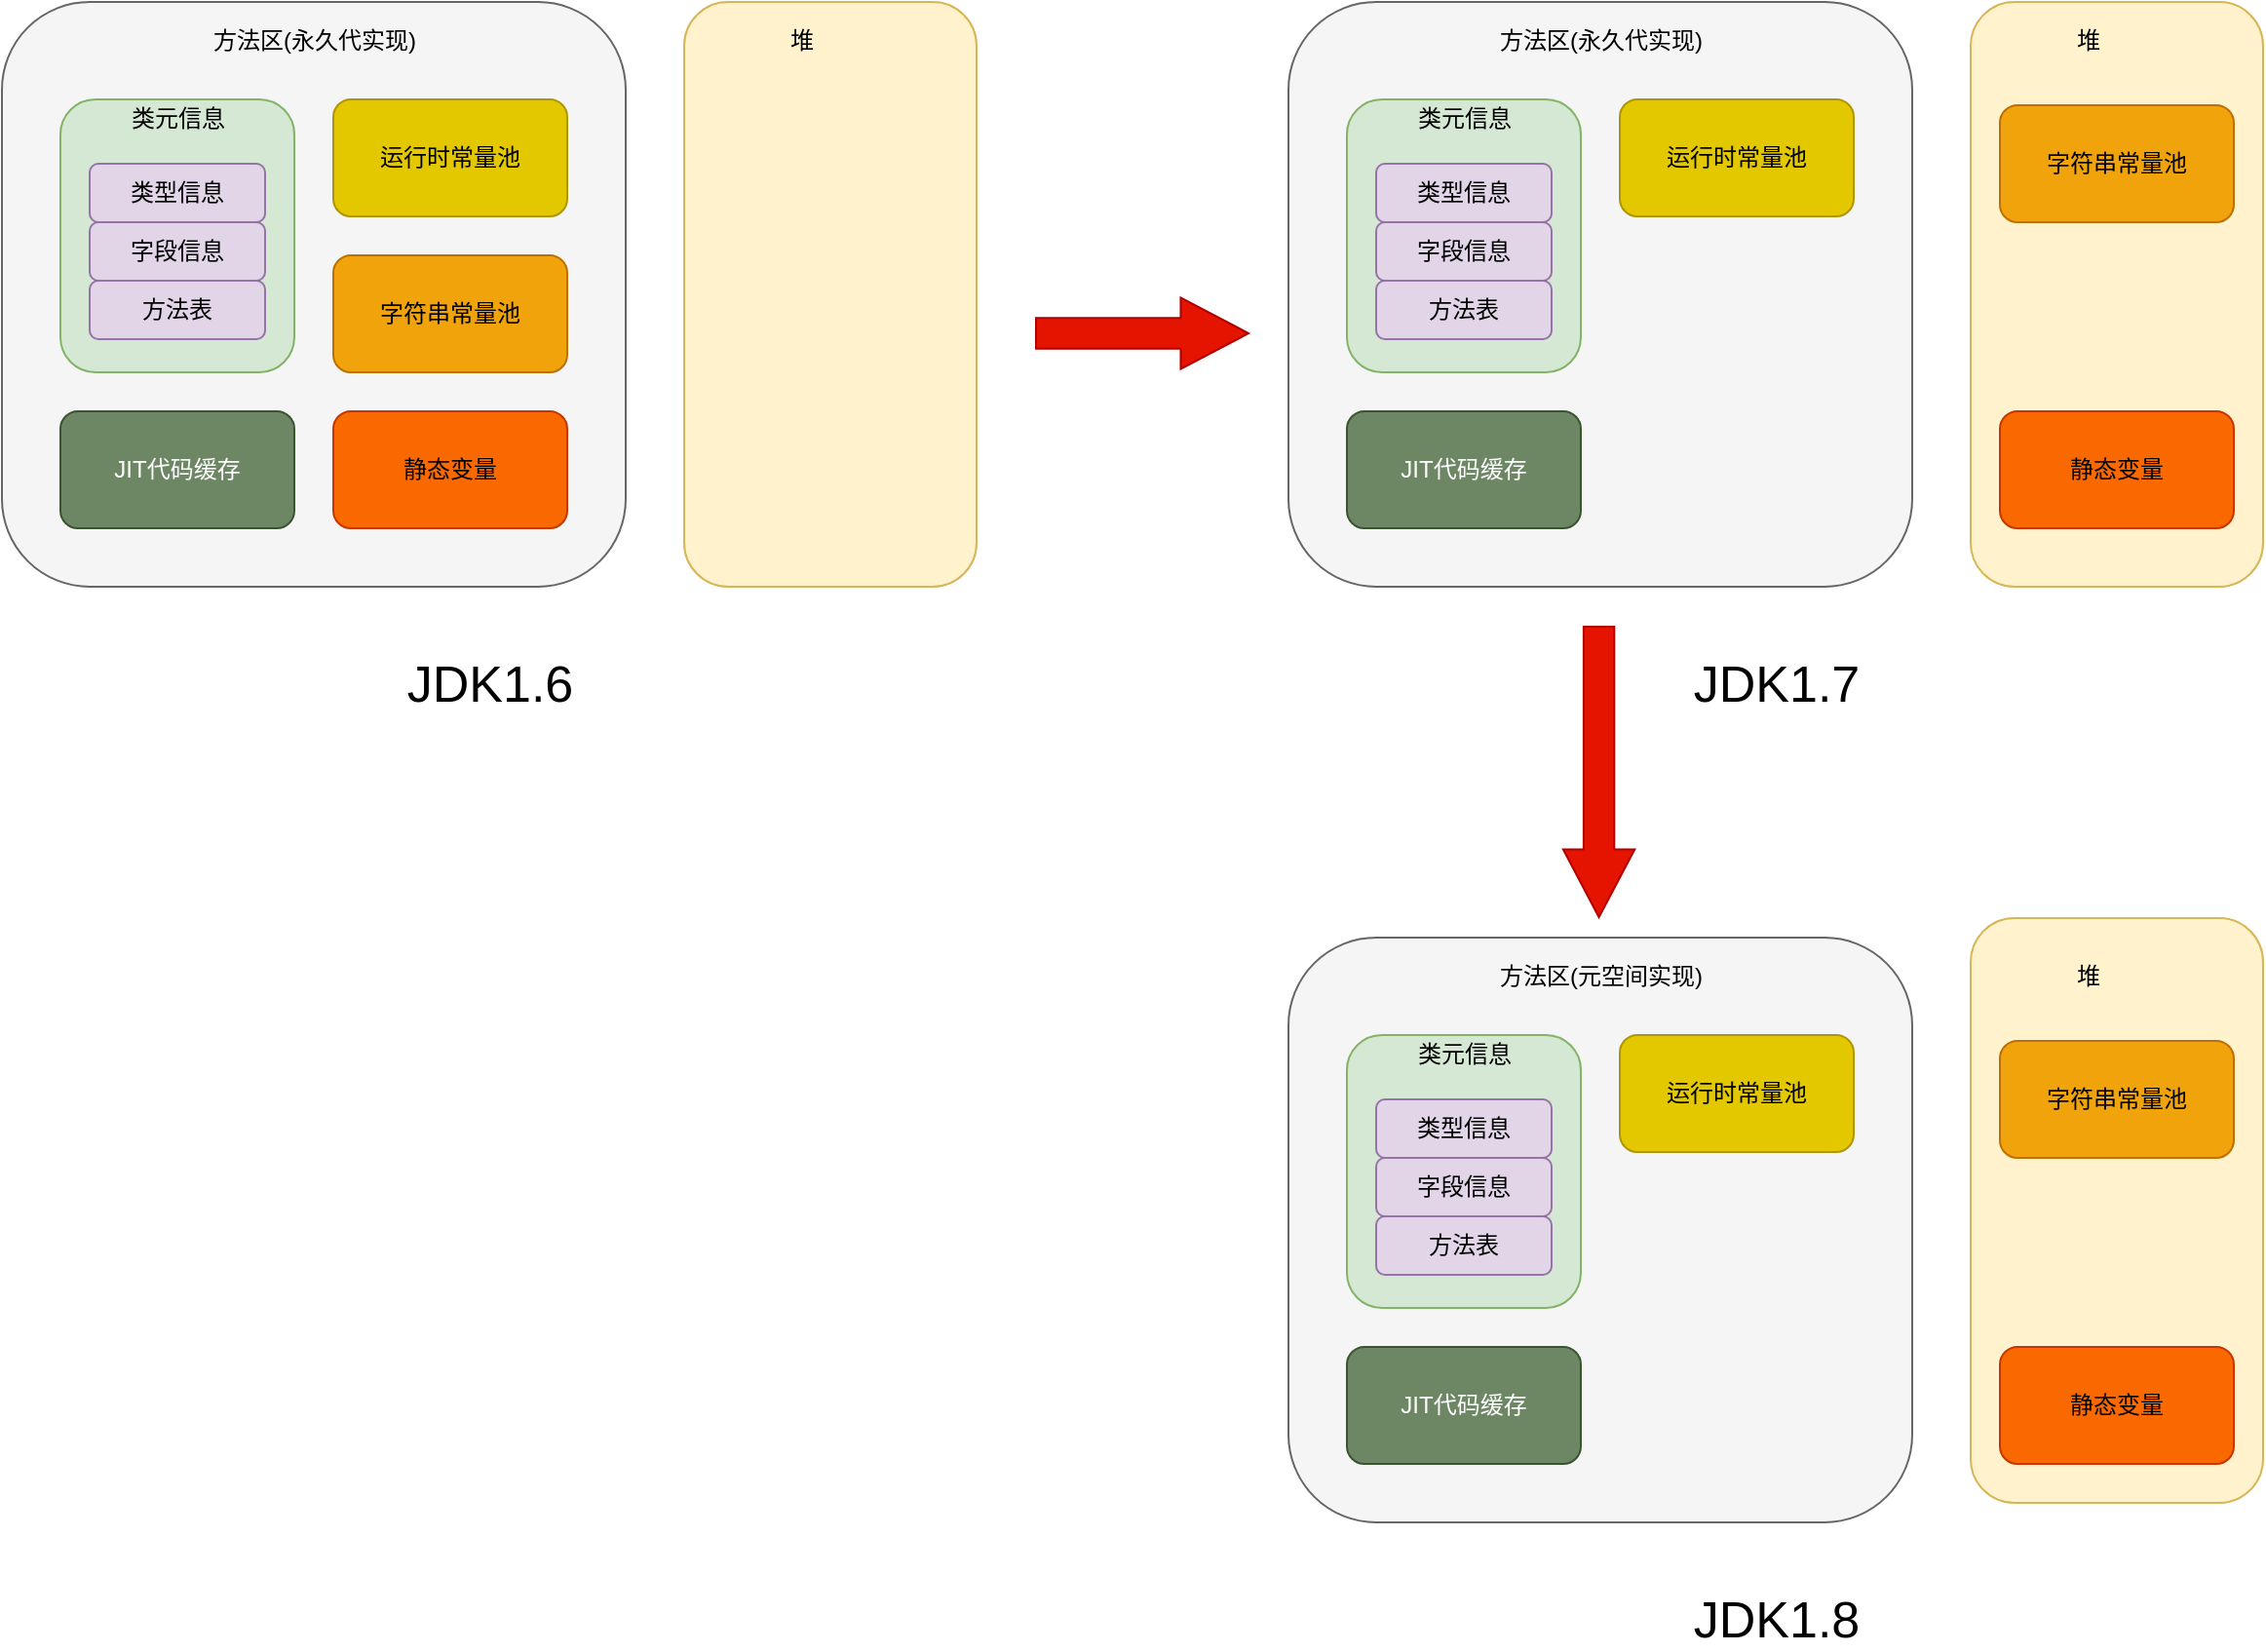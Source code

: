 <mxfile version="19.0.2" type="device"><diagram id="C5RBs43oDa-KdzZeNtuy" name="Page-1"><mxGraphModel dx="1607" dy="1165" grid="1" gridSize="10" guides="1" tooltips="1" connect="1" arrows="1" fold="1" page="1" pageScale="1" pageWidth="827" pageHeight="1169" math="0" shadow="0"><root><mxCell id="WIyWlLk6GJQsqaUBKTNV-0"/><mxCell id="WIyWlLk6GJQsqaUBKTNV-1" parent="WIyWlLk6GJQsqaUBKTNV-0"/><mxCell id="TjP3cZwSY7nQrdlqhnsx-0" value="" style="rounded=1;whiteSpace=wrap;html=1;fillColor=#f5f5f5;fontColor=#333333;strokeColor=#666666;" vertex="1" parent="WIyWlLk6GJQsqaUBKTNV-1"><mxGeometry x="100" y="180" width="320" height="300" as="geometry"/></mxCell><mxCell id="TjP3cZwSY7nQrdlqhnsx-1" value="" style="rounded=1;whiteSpace=wrap;html=1;fillColor=#fff2cc;strokeColor=#d6b656;" vertex="1" parent="WIyWlLk6GJQsqaUBKTNV-1"><mxGeometry x="450" y="180" width="150" height="300" as="geometry"/></mxCell><mxCell id="TjP3cZwSY7nQrdlqhnsx-2" value="方法区(永久代实现)" style="text;html=1;align=center;verticalAlign=middle;resizable=0;points=[];autosize=1;strokeColor=none;fillColor=none;" vertex="1" parent="WIyWlLk6GJQsqaUBKTNV-1"><mxGeometry x="200" y="190" width="120" height="20" as="geometry"/></mxCell><mxCell id="TjP3cZwSY7nQrdlqhnsx-3" value="" style="rounded=1;whiteSpace=wrap;html=1;fillColor=#d5e8d4;strokeColor=#82b366;" vertex="1" parent="WIyWlLk6GJQsqaUBKTNV-1"><mxGeometry x="130" y="230" width="120" height="140" as="geometry"/></mxCell><mxCell id="TjP3cZwSY7nQrdlqhnsx-4" value="类元信息" style="text;html=1;align=center;verticalAlign=middle;resizable=0;points=[];autosize=1;strokeColor=none;fillColor=none;" vertex="1" parent="WIyWlLk6GJQsqaUBKTNV-1"><mxGeometry x="160" y="230" width="60" height="20" as="geometry"/></mxCell><mxCell id="TjP3cZwSY7nQrdlqhnsx-5" value="类型信息" style="rounded=1;whiteSpace=wrap;html=1;fillColor=#e1d5e7;strokeColor=#9673a6;" vertex="1" parent="WIyWlLk6GJQsqaUBKTNV-1"><mxGeometry x="145" y="263" width="90" height="30" as="geometry"/></mxCell><mxCell id="TjP3cZwSY7nQrdlqhnsx-6" value="字段信息" style="rounded=1;whiteSpace=wrap;html=1;fillColor=#e1d5e7;strokeColor=#9673a6;" vertex="1" parent="WIyWlLk6GJQsqaUBKTNV-1"><mxGeometry x="145" y="293" width="90" height="30" as="geometry"/></mxCell><mxCell id="TjP3cZwSY7nQrdlqhnsx-8" value="方法表" style="rounded=1;whiteSpace=wrap;html=1;fillColor=#e1d5e7;strokeColor=#9673a6;" vertex="1" parent="WIyWlLk6GJQsqaUBKTNV-1"><mxGeometry x="145" y="323" width="90" height="30" as="geometry"/></mxCell><mxCell id="TjP3cZwSY7nQrdlqhnsx-9" value="JIT代码缓存" style="rounded=1;whiteSpace=wrap;html=1;fillColor=#6d8764;fontColor=#ffffff;strokeColor=#3A5431;" vertex="1" parent="WIyWlLk6GJQsqaUBKTNV-1"><mxGeometry x="130" y="390" width="120" height="60" as="geometry"/></mxCell><mxCell id="TjP3cZwSY7nQrdlqhnsx-10" value="运行时常量池" style="rounded=1;whiteSpace=wrap;html=1;fillColor=#e3c800;fontColor=#000000;strokeColor=#B09500;" vertex="1" parent="WIyWlLk6GJQsqaUBKTNV-1"><mxGeometry x="270" y="230" width="120" height="60" as="geometry"/></mxCell><mxCell id="TjP3cZwSY7nQrdlqhnsx-11" value="字符串常量池" style="rounded=1;whiteSpace=wrap;html=1;fillColor=#f0a30a;fontColor=#000000;strokeColor=#BD7000;" vertex="1" parent="WIyWlLk6GJQsqaUBKTNV-1"><mxGeometry x="270" y="310" width="120" height="60" as="geometry"/></mxCell><mxCell id="TjP3cZwSY7nQrdlqhnsx-12" value="静态变量" style="rounded=1;whiteSpace=wrap;html=1;fillColor=#fa6800;fontColor=#000000;strokeColor=#C73500;" vertex="1" parent="WIyWlLk6GJQsqaUBKTNV-1"><mxGeometry x="270" y="390" width="120" height="60" as="geometry"/></mxCell><mxCell id="TjP3cZwSY7nQrdlqhnsx-13" value="堆" style="text;html=1;align=center;verticalAlign=middle;resizable=0;points=[];autosize=1;strokeColor=none;fillColor=none;" vertex="1" parent="WIyWlLk6GJQsqaUBKTNV-1"><mxGeometry x="495" y="190" width="30" height="20" as="geometry"/></mxCell><mxCell id="TjP3cZwSY7nQrdlqhnsx-14" value="&lt;font style=&quot;font-size: 26px;&quot;&gt;JDK1.6&lt;/font&gt;" style="text;html=1;align=center;verticalAlign=middle;resizable=0;points=[];autosize=1;strokeColor=none;fillColor=none;" vertex="1" parent="WIyWlLk6GJQsqaUBKTNV-1"><mxGeometry x="300" y="520" width="100" height="20" as="geometry"/></mxCell><mxCell id="TjP3cZwSY7nQrdlqhnsx-15" value="" style="rounded=1;whiteSpace=wrap;html=1;fillColor=#f5f5f5;fontColor=#333333;strokeColor=#666666;" vertex="1" parent="WIyWlLk6GJQsqaUBKTNV-1"><mxGeometry x="760" y="180" width="320" height="300" as="geometry"/></mxCell><mxCell id="TjP3cZwSY7nQrdlqhnsx-16" value="" style="rounded=1;whiteSpace=wrap;html=1;fillColor=#fff2cc;strokeColor=#d6b656;" vertex="1" parent="WIyWlLk6GJQsqaUBKTNV-1"><mxGeometry x="1110" y="180" width="150" height="300" as="geometry"/></mxCell><mxCell id="TjP3cZwSY7nQrdlqhnsx-17" value="方法区(永久代实现)" style="text;html=1;align=center;verticalAlign=middle;resizable=0;points=[];autosize=1;strokeColor=none;fillColor=none;" vertex="1" parent="WIyWlLk6GJQsqaUBKTNV-1"><mxGeometry x="860" y="190" width="120" height="20" as="geometry"/></mxCell><mxCell id="TjP3cZwSY7nQrdlqhnsx-18" value="" style="rounded=1;whiteSpace=wrap;html=1;fillColor=#d5e8d4;strokeColor=#82b366;" vertex="1" parent="WIyWlLk6GJQsqaUBKTNV-1"><mxGeometry x="790" y="230" width="120" height="140" as="geometry"/></mxCell><mxCell id="TjP3cZwSY7nQrdlqhnsx-19" value="类元信息" style="text;html=1;align=center;verticalAlign=middle;resizable=0;points=[];autosize=1;strokeColor=none;fillColor=none;" vertex="1" parent="WIyWlLk6GJQsqaUBKTNV-1"><mxGeometry x="820" y="230" width="60" height="20" as="geometry"/></mxCell><mxCell id="TjP3cZwSY7nQrdlqhnsx-20" value="类型信息" style="rounded=1;whiteSpace=wrap;html=1;fillColor=#e1d5e7;strokeColor=#9673a6;" vertex="1" parent="WIyWlLk6GJQsqaUBKTNV-1"><mxGeometry x="805" y="263" width="90" height="30" as="geometry"/></mxCell><mxCell id="TjP3cZwSY7nQrdlqhnsx-21" value="字段信息" style="rounded=1;whiteSpace=wrap;html=1;fillColor=#e1d5e7;strokeColor=#9673a6;" vertex="1" parent="WIyWlLk6GJQsqaUBKTNV-1"><mxGeometry x="805" y="293" width="90" height="30" as="geometry"/></mxCell><mxCell id="TjP3cZwSY7nQrdlqhnsx-22" value="方法表" style="rounded=1;whiteSpace=wrap;html=1;fillColor=#e1d5e7;strokeColor=#9673a6;" vertex="1" parent="WIyWlLk6GJQsqaUBKTNV-1"><mxGeometry x="805" y="323" width="90" height="30" as="geometry"/></mxCell><mxCell id="TjP3cZwSY7nQrdlqhnsx-23" value="JIT代码缓存" style="rounded=1;whiteSpace=wrap;html=1;fillColor=#6d8764;fontColor=#ffffff;strokeColor=#3A5431;" vertex="1" parent="WIyWlLk6GJQsqaUBKTNV-1"><mxGeometry x="790" y="390" width="120" height="60" as="geometry"/></mxCell><mxCell id="TjP3cZwSY7nQrdlqhnsx-24" value="运行时常量池" style="rounded=1;whiteSpace=wrap;html=1;fillColor=#e3c800;fontColor=#000000;strokeColor=#B09500;" vertex="1" parent="WIyWlLk6GJQsqaUBKTNV-1"><mxGeometry x="930" y="230" width="120" height="60" as="geometry"/></mxCell><mxCell id="TjP3cZwSY7nQrdlqhnsx-26" value="静态变量" style="rounded=1;whiteSpace=wrap;html=1;fillColor=#fa6800;fontColor=#000000;strokeColor=#C73500;" vertex="1" parent="WIyWlLk6GJQsqaUBKTNV-1"><mxGeometry x="1125" y="390" width="120" height="60" as="geometry"/></mxCell><mxCell id="TjP3cZwSY7nQrdlqhnsx-27" value="堆" style="text;html=1;align=center;verticalAlign=middle;resizable=0;points=[];autosize=1;strokeColor=none;fillColor=none;" vertex="1" parent="WIyWlLk6GJQsqaUBKTNV-1"><mxGeometry x="1155" y="190" width="30" height="20" as="geometry"/></mxCell><mxCell id="TjP3cZwSY7nQrdlqhnsx-28" value="&lt;font style=&quot;font-size: 26px;&quot;&gt;JDK1.7&lt;/font&gt;" style="text;html=1;align=center;verticalAlign=middle;resizable=0;points=[];autosize=1;strokeColor=none;fillColor=none;" vertex="1" parent="WIyWlLk6GJQsqaUBKTNV-1"><mxGeometry x="960" y="520" width="100" height="20" as="geometry"/></mxCell><mxCell id="TjP3cZwSY7nQrdlqhnsx-29" value="字符串常量池" style="rounded=1;whiteSpace=wrap;html=1;fillColor=#f0a30a;fontColor=#000000;strokeColor=#BD7000;" vertex="1" parent="WIyWlLk6GJQsqaUBKTNV-1"><mxGeometry x="1125" y="233" width="120" height="60" as="geometry"/></mxCell><mxCell id="TjP3cZwSY7nQrdlqhnsx-30" value="" style="rounded=1;whiteSpace=wrap;html=1;fillColor=#f5f5f5;fontColor=#333333;strokeColor=#666666;" vertex="1" parent="WIyWlLk6GJQsqaUBKTNV-1"><mxGeometry x="760" y="660" width="320" height="300" as="geometry"/></mxCell><mxCell id="TjP3cZwSY7nQrdlqhnsx-31" value="" style="rounded=1;whiteSpace=wrap;html=1;fillColor=#fff2cc;strokeColor=#d6b656;" vertex="1" parent="WIyWlLk6GJQsqaUBKTNV-1"><mxGeometry x="1110" y="650" width="150" height="300" as="geometry"/></mxCell><mxCell id="TjP3cZwSY7nQrdlqhnsx-32" value="方法区(元空间实现)" style="text;html=1;align=center;verticalAlign=middle;resizable=0;points=[];autosize=1;strokeColor=none;fillColor=none;" vertex="1" parent="WIyWlLk6GJQsqaUBKTNV-1"><mxGeometry x="860" y="670" width="120" height="20" as="geometry"/></mxCell><mxCell id="TjP3cZwSY7nQrdlqhnsx-33" value="" style="rounded=1;whiteSpace=wrap;html=1;fillColor=#d5e8d4;strokeColor=#82b366;" vertex="1" parent="WIyWlLk6GJQsqaUBKTNV-1"><mxGeometry x="790" y="710" width="120" height="140" as="geometry"/></mxCell><mxCell id="TjP3cZwSY7nQrdlqhnsx-34" value="类元信息" style="text;html=1;align=center;verticalAlign=middle;resizable=0;points=[];autosize=1;strokeColor=none;fillColor=none;" vertex="1" parent="WIyWlLk6GJQsqaUBKTNV-1"><mxGeometry x="820" y="710" width="60" height="20" as="geometry"/></mxCell><mxCell id="TjP3cZwSY7nQrdlqhnsx-35" value="类型信息" style="rounded=1;whiteSpace=wrap;html=1;fillColor=#e1d5e7;strokeColor=#9673a6;" vertex="1" parent="WIyWlLk6GJQsqaUBKTNV-1"><mxGeometry x="805" y="743" width="90" height="30" as="geometry"/></mxCell><mxCell id="TjP3cZwSY7nQrdlqhnsx-36" value="字段信息" style="rounded=1;whiteSpace=wrap;html=1;fillColor=#e1d5e7;strokeColor=#9673a6;" vertex="1" parent="WIyWlLk6GJQsqaUBKTNV-1"><mxGeometry x="805" y="773" width="90" height="30" as="geometry"/></mxCell><mxCell id="TjP3cZwSY7nQrdlqhnsx-37" value="方法表" style="rounded=1;whiteSpace=wrap;html=1;fillColor=#e1d5e7;strokeColor=#9673a6;" vertex="1" parent="WIyWlLk6GJQsqaUBKTNV-1"><mxGeometry x="805" y="803" width="90" height="30" as="geometry"/></mxCell><mxCell id="TjP3cZwSY7nQrdlqhnsx-38" value="JIT代码缓存" style="rounded=1;whiteSpace=wrap;html=1;fillColor=#6d8764;fontColor=#ffffff;strokeColor=#3A5431;" vertex="1" parent="WIyWlLk6GJQsqaUBKTNV-1"><mxGeometry x="790" y="870" width="120" height="60" as="geometry"/></mxCell><mxCell id="TjP3cZwSY7nQrdlqhnsx-39" value="运行时常量池" style="rounded=1;whiteSpace=wrap;html=1;fillColor=#e3c800;fontColor=#000000;strokeColor=#B09500;" vertex="1" parent="WIyWlLk6GJQsqaUBKTNV-1"><mxGeometry x="930" y="710" width="120" height="60" as="geometry"/></mxCell><mxCell id="TjP3cZwSY7nQrdlqhnsx-40" value="静态变量" style="rounded=1;whiteSpace=wrap;html=1;fillColor=#fa6800;fontColor=#000000;strokeColor=#C73500;" vertex="1" parent="WIyWlLk6GJQsqaUBKTNV-1"><mxGeometry x="1125" y="870" width="120" height="60" as="geometry"/></mxCell><mxCell id="TjP3cZwSY7nQrdlqhnsx-41" value="堆" style="text;html=1;align=center;verticalAlign=middle;resizable=0;points=[];autosize=1;strokeColor=none;fillColor=none;" vertex="1" parent="WIyWlLk6GJQsqaUBKTNV-1"><mxGeometry x="1155" y="670" width="30" height="20" as="geometry"/></mxCell><mxCell id="TjP3cZwSY7nQrdlqhnsx-42" value="&lt;font style=&quot;font-size: 26px;&quot;&gt;JDK1.8&lt;/font&gt;" style="text;html=1;align=center;verticalAlign=middle;resizable=0;points=[];autosize=1;strokeColor=none;fillColor=none;" vertex="1" parent="WIyWlLk6GJQsqaUBKTNV-1"><mxGeometry x="960" y="1000" width="100" height="20" as="geometry"/></mxCell><mxCell id="TjP3cZwSY7nQrdlqhnsx-43" value="字符串常量池" style="rounded=1;whiteSpace=wrap;html=1;fillColor=#f0a30a;fontColor=#000000;strokeColor=#BD7000;" vertex="1" parent="WIyWlLk6GJQsqaUBKTNV-1"><mxGeometry x="1125" y="713" width="120" height="60" as="geometry"/></mxCell><mxCell id="TjP3cZwSY7nQrdlqhnsx-44" value="" style="shape=flexArrow;endArrow=classic;html=1;rounded=0;fontSize=26;width=15.714;endSize=11.257;fillColor=#e51400;strokeColor=#B20000;" edge="1" parent="WIyWlLk6GJQsqaUBKTNV-1"><mxGeometry width="50" height="50" relative="1" as="geometry"><mxPoint x="630" y="350" as="sourcePoint"/><mxPoint x="740" y="350" as="targetPoint"/></mxGeometry></mxCell><mxCell id="TjP3cZwSY7nQrdlqhnsx-45" value="" style="shape=flexArrow;endArrow=classic;html=1;rounded=0;fontSize=26;width=15.714;endSize=11.257;fillColor=#e51400;strokeColor=#B20000;" edge="1" parent="WIyWlLk6GJQsqaUBKTNV-1"><mxGeometry width="50" height="50" relative="1" as="geometry"><mxPoint x="919.29" y="500" as="sourcePoint"/><mxPoint x="919.29" y="650" as="targetPoint"/></mxGeometry></mxCell></root></mxGraphModel></diagram></mxfile>